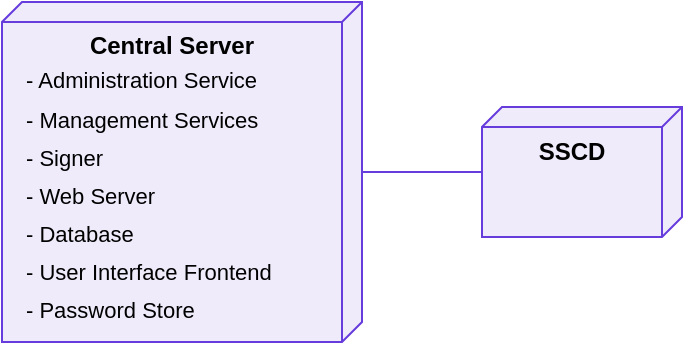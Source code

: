 <mxfile version="21.3.7" type="device">
  <diagram name="Page-1" id="0xwwUhktGNT2Y093DON-">
    <mxGraphModel dx="1514" dy="904" grid="1" gridSize="10" guides="1" tooltips="1" connect="1" arrows="1" fold="1" page="0" pageScale="1" pageWidth="827" pageHeight="1169" math="0" shadow="0">
      <root>
        <mxCell id="0" />
        <mxCell id="1" parent="0" />
        <mxCell id="wIwhckQGx-ROeFQ368TF-8" style="edgeStyle=none;curved=1;rounded=0;orthogonalLoop=1;jettySize=auto;html=1;fontSize=12;startSize=8;endSize=8;endArrow=none;endFill=0;strokeColor=#663CDC;" edge="1" parent="1" source="wIwhckQGx-ROeFQ368TF-6" target="wIwhckQGx-ROeFQ368TF-7">
          <mxGeometry relative="1" as="geometry" />
        </mxCell>
        <mxCell id="wIwhckQGx-ROeFQ368TF-6" value="&lt;span&gt;Central Server&lt;/span&gt;" style="verticalAlign=top;align=center;spacingTop=8;spacingLeft=2;spacingRight=12;shape=cube;size=10;direction=south;fontStyle=1;html=1;whiteSpace=wrap;fontSize=12;fillColor=#EFEBFB;strokeColor=#663CDC;" vertex="1" parent="1">
          <mxGeometry x="-300" y="340" width="180" height="170" as="geometry" />
        </mxCell>
        <mxCell id="wIwhckQGx-ROeFQ368TF-7" value="SSCD" style="verticalAlign=top;align=center;spacingTop=8;spacingLeft=2;spacingRight=12;shape=cube;size=10;direction=south;fontStyle=1;html=1;whiteSpace=wrap;fontSize=12;fillColor=#EFEBFB;strokeColor=#663CDC;" vertex="1" parent="1">
          <mxGeometry x="-60" y="392.5" width="100" height="65" as="geometry" />
        </mxCell>
        <mxCell id="wIwhckQGx-ROeFQ368TF-9" value="&lt;blockquote style=&quot;margin: 0 0 0 40px; border: none; padding: 0px;&quot;&gt;&lt;/blockquote&gt;&lt;span style=&quot;background-color: initial; font-size: 11px;&quot;&gt;- Administration Service&lt;/span&gt;&lt;br&gt;&lt;blockquote style=&quot;margin: 0 0 0 40px; border: none; padding: 0px;&quot;&gt;&lt;/blockquote&gt;&lt;span style=&quot;background-color: initial; font-size: 11px;&quot;&gt;- Management Services&lt;/span&gt;&lt;br&gt;&lt;blockquote style=&quot;margin: 0 0 0 40px; border: none; padding: 0px;&quot;&gt;&lt;/blockquote&gt;&lt;span style=&quot;background-color: initial; font-size: 11px;&quot;&gt;- Signer&lt;/span&gt;&lt;br&gt;&lt;blockquote style=&quot;margin: 0 0 0 40px; border: none; padding: 0px;&quot;&gt;&lt;/blockquote&gt;&lt;span style=&quot;background-color: initial; font-size: 11px;&quot;&gt;- Web Server&lt;/span&gt;&lt;br&gt;&lt;blockquote style=&quot;margin: 0 0 0 40px; border: none; padding: 0px;&quot;&gt;&lt;/blockquote&gt;&lt;span style=&quot;background-color: initial; font-size: 11px;&quot;&gt;- Database&lt;/span&gt;&lt;br&gt;&lt;blockquote style=&quot;margin: 0 0 0 40px; border: none; padding: 0px;&quot;&gt;&lt;/blockquote&gt;&lt;span style=&quot;background-color: initial; font-size: 11px;&quot;&gt;- User Interface Frontend&lt;/span&gt;&lt;br&gt;&lt;span style=&quot;font-size: 11px; background-color: initial;&quot;&gt;- Password Store&lt;/span&gt;" style="text;html=1;strokeColor=none;fillColor=none;align=left;verticalAlign=middle;whiteSpace=wrap;rounded=0;fontSize=16;" vertex="1" parent="1">
          <mxGeometry x="-290" y="370" width="160" height="130" as="geometry" />
        </mxCell>
      </root>
    </mxGraphModel>
  </diagram>
</mxfile>
